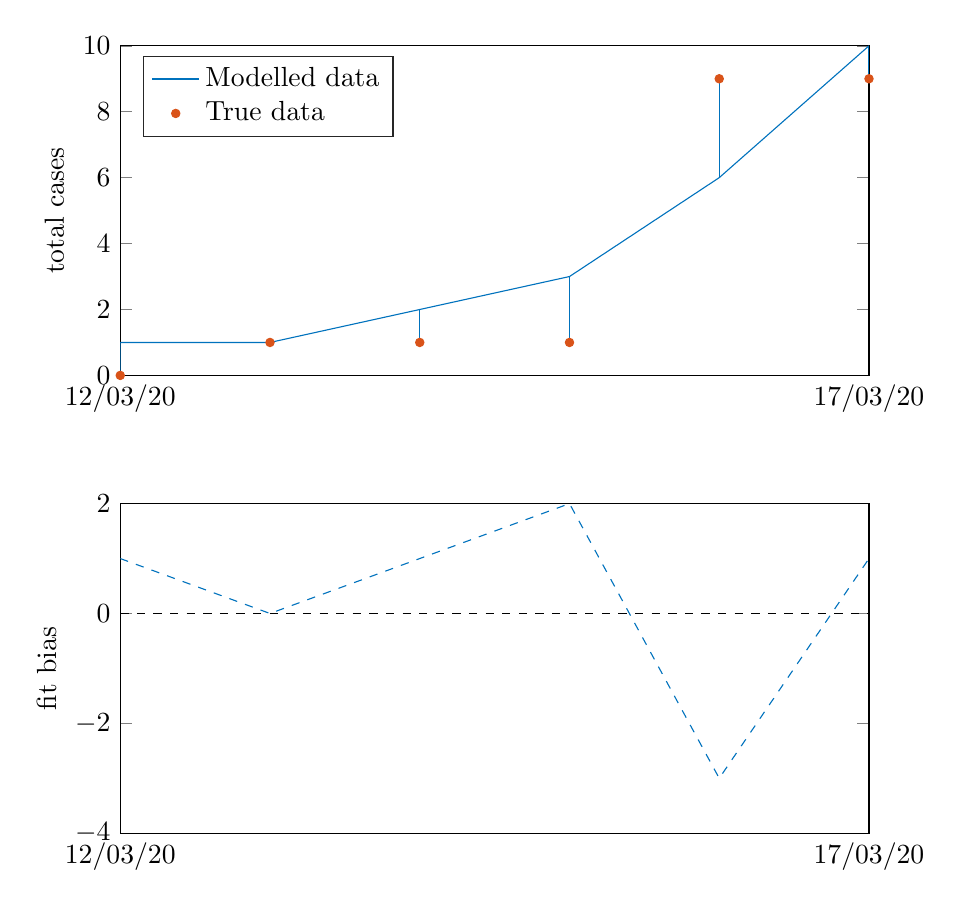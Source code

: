 % This file was created by matlab2tikz.
% Minimal pgfplots version: 1.3
%
\definecolor{mycolor1}{rgb}{0.0,0.447,0.741}%
\definecolor{mycolor2}{rgb}{0.85,0.325,0.098}%
%
\begin{tikzpicture}

\begin{axis}[%
width=9.509cm,
height=4.186cm,
at={(0cm,0cm)},
scale only axis,
xmin=0,
xmax=5,
xtick={0,5},
xticklabels={{12/03/20},{17/03/20}},
ymin=-4,
ymax=2,
ylabel={fit bias},
legend style={legend cell align=left,align=left,draw=white!15!black}
]
\addplot [color=mycolor1,dashed,forget plot]
  table[row sep=crcr]{%
0	1\\
1	0\\
2	1\\
3	2\\
4	-3\\
5	1\\
};
\addplot [color=black,dashed,forget plot]
  table[row sep=crcr]{%
0	0\\
5	0\\
};
\end{axis}

\begin{axis}[%
width=9.509cm,
height=4.186cm,
at={(0cm,5.814cm)},
scale only axis,
xmin=0,
xmax=5,
xtick={0,5},
xticklabels={{12/03/20},{17/03/20}},
ymin=0,
ymax=10,
ylabel={total cases},
legend style={at={(0.03,0.97)},anchor=north west,legend cell align=left,align=left,draw=white!15!black}
]
\addplot [color=mycolor1,solid]
  table[row sep=crcr]{%
0	1\\
1	1\\
2	2\\
3	3\\
4	6\\
5	10\\
};
\addlegendentry{Modelled data};

\addplot[only marks,mark=*,mark options={},mark size=1.5pt,color=mycolor2] plot table[row sep=crcr,]{%
0	0\\
1	1\\
2	1\\
3	1\\
4	9\\
5	9\\
};
\addlegendentry{True data};

\addplot [color=mycolor1,solid,forget plot]
  table[row sep=crcr]{%
0	0\\
0	1\\
};
\addplot [color=mycolor1,solid,forget plot]
  table[row sep=crcr]{%
1	1\\
1	1\\
};
\addplot [color=mycolor1,solid,forget plot]
  table[row sep=crcr]{%
2	1\\
2	2\\
};
\addplot [color=mycolor1,solid,forget plot]
  table[row sep=crcr]{%
3	1\\
3	3\\
};
\addplot [color=mycolor1,solid,forget plot]
  table[row sep=crcr]{%
4	9\\
4	6\\
};
\addplot [color=mycolor1,solid,forget plot]
  table[row sep=crcr]{%
5	9\\
5	10\\
};
\end{axis}
\end{tikzpicture}%